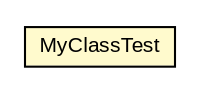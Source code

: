 #!/usr/local/bin/dot
#
# Class diagram 
# Generated by UMLGraph version R5_6-24-gf6e263 (http://www.umlgraph.org/)
#

digraph G {
	edge [fontname="arial",fontsize=10,labelfontname="arial",labelfontsize=10];
	node [fontname="arial",fontsize=10,shape=plaintext];
	nodesep=0.25;
	ranksep=0.5;
	// net.trajano.doxdb.sample.test.MyClassTest
	c20 [label=<<table title="net.trajano.doxdb.sample.test.MyClassTest" border="0" cellborder="1" cellspacing="0" cellpadding="2" port="p" bgcolor="lemonChiffon" href="./MyClassTest.html">
		<tr><td><table border="0" cellspacing="0" cellpadding="1">
<tr><td align="center" balign="center"> MyClassTest </td></tr>
		</table></td></tr>
		</table>>, URL="./MyClassTest.html", fontname="arial", fontcolor="black", fontsize=10.0];
}

